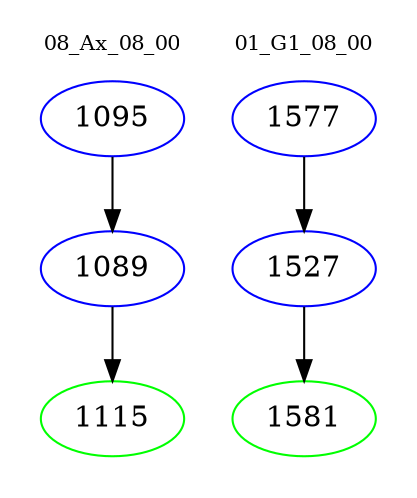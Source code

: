 digraph{
subgraph cluster_0 {
color = white
label = "08_Ax_08_00";
fontsize=10;
T0_1095 [label="1095", color="blue"]
T0_1095 -> T0_1089 [color="black"]
T0_1089 [label="1089", color="blue"]
T0_1089 -> T0_1115 [color="black"]
T0_1115 [label="1115", color="green"]
}
subgraph cluster_1 {
color = white
label = "01_G1_08_00";
fontsize=10;
T1_1577 [label="1577", color="blue"]
T1_1577 -> T1_1527 [color="black"]
T1_1527 [label="1527", color="blue"]
T1_1527 -> T1_1581 [color="black"]
T1_1581 [label="1581", color="green"]
}
}
